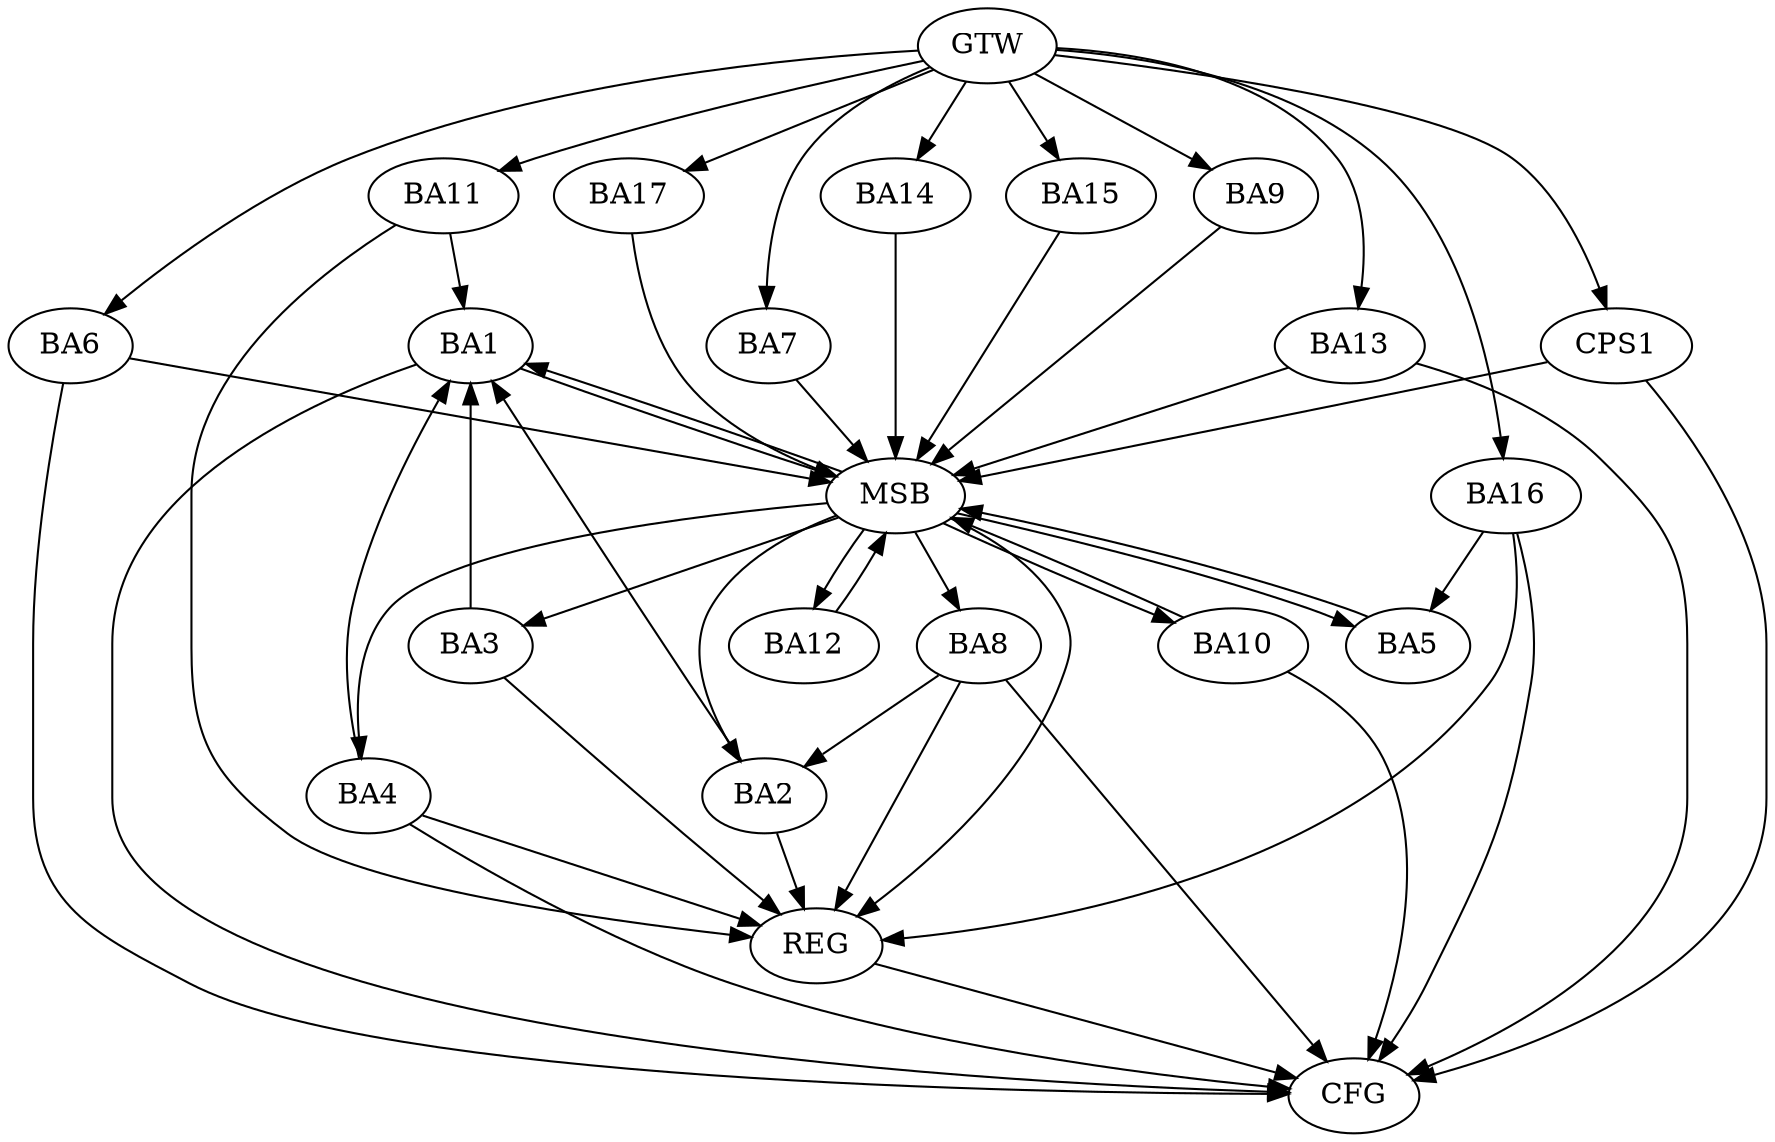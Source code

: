 strict digraph G {
  BA1 [ label="BA1" ];
  BA2 [ label="BA2" ];
  BA3 [ label="BA3" ];
  BA4 [ label="BA4" ];
  BA5 [ label="BA5" ];
  BA6 [ label="BA6" ];
  BA7 [ label="BA7" ];
  BA8 [ label="BA8" ];
  BA9 [ label="BA9" ];
  BA10 [ label="BA10" ];
  BA11 [ label="BA11" ];
  BA12 [ label="BA12" ];
  BA13 [ label="BA13" ];
  BA14 [ label="BA14" ];
  BA15 [ label="BA15" ];
  BA16 [ label="BA16" ];
  BA17 [ label="BA17" ];
  CPS1 [ label="CPS1" ];
  GTW [ label="GTW" ];
  REG [ label="REG" ];
  MSB [ label="MSB" ];
  CFG [ label="CFG" ];
  BA2 -> BA1;
  BA3 -> BA1;
  BA4 -> BA1;
  BA8 -> BA2;
  BA11 -> BA1;
  BA16 -> BA5;
  GTW -> BA6;
  GTW -> BA7;
  GTW -> BA9;
  GTW -> BA11;
  GTW -> BA13;
  GTW -> BA14;
  GTW -> BA15;
  GTW -> BA16;
  GTW -> BA17;
  GTW -> CPS1;
  BA2 -> REG;
  BA3 -> REG;
  BA4 -> REG;
  BA8 -> REG;
  BA11 -> REG;
  BA16 -> REG;
  BA1 -> MSB;
  MSB -> BA2;
  MSB -> REG;
  BA5 -> MSB;
  MSB -> BA4;
  BA6 -> MSB;
  MSB -> BA1;
  BA7 -> MSB;
  BA9 -> MSB;
  BA10 -> MSB;
  MSB -> BA5;
  BA12 -> MSB;
  BA13 -> MSB;
  MSB -> BA10;
  BA14 -> MSB;
  BA15 -> MSB;
  BA17 -> MSB;
  CPS1 -> MSB;
  MSB -> BA8;
  MSB -> BA12;
  MSB -> BA3;
  BA13 -> CFG;
  CPS1 -> CFG;
  BA4 -> CFG;
  BA6 -> CFG;
  BA8 -> CFG;
  BA1 -> CFG;
  BA16 -> CFG;
  BA10 -> CFG;
  REG -> CFG;
}
